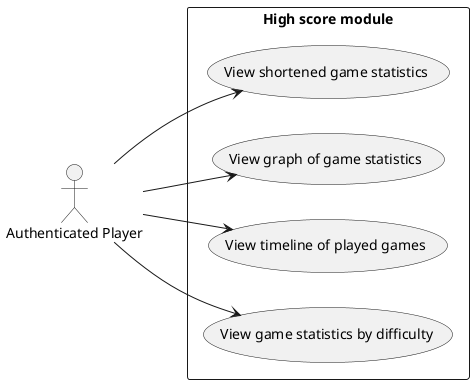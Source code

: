 @startuml use_case_high_score
left to right direction
:Authenticated Player: as player

rectangle "High score module" as hs_module {
    usecase "View shortened game statistics" as view_shortened
    usecase "View graph of game statistics" as view_graph
    usecase "View timeline of played games" as view_timeline
    usecase "View game statistics by difficulty" as view_by_difficulty
}

player --> view_shortened
player --> view_graph
player --> view_timeline
player --> view_by_difficulty
@enduml
